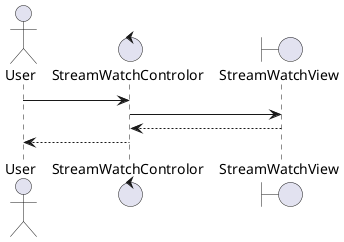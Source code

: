@startuml
' participant Participant as Foo
' actor       Actor       as Foo1
' boundary    Boundary    as Foo2
' control     Control     as Foo3
' entity      Entity      as Foo4
' database    Database    as Foo5
' collections Collections as Foo6
' queue       Queue       as Foo7
' Foo -> Foo1 : To actor 
' Foo -> Foo2 : To boundary
' Foo -> Foo3 : To control
' Foo -> Foo4 : To entity
' Foo -> Foo5 : To database
' Foo -> Foo6 : To collections
' Foo -> Foo7: To queue
actor User
control StreamWatchControlor
boundary StreamWatchView
User -> StreamWatchControlor
StreamWatchControlor -> StreamWatchView
StreamWatchView --> StreamWatchControlor
StreamWatchControlor --> User
@enduml
